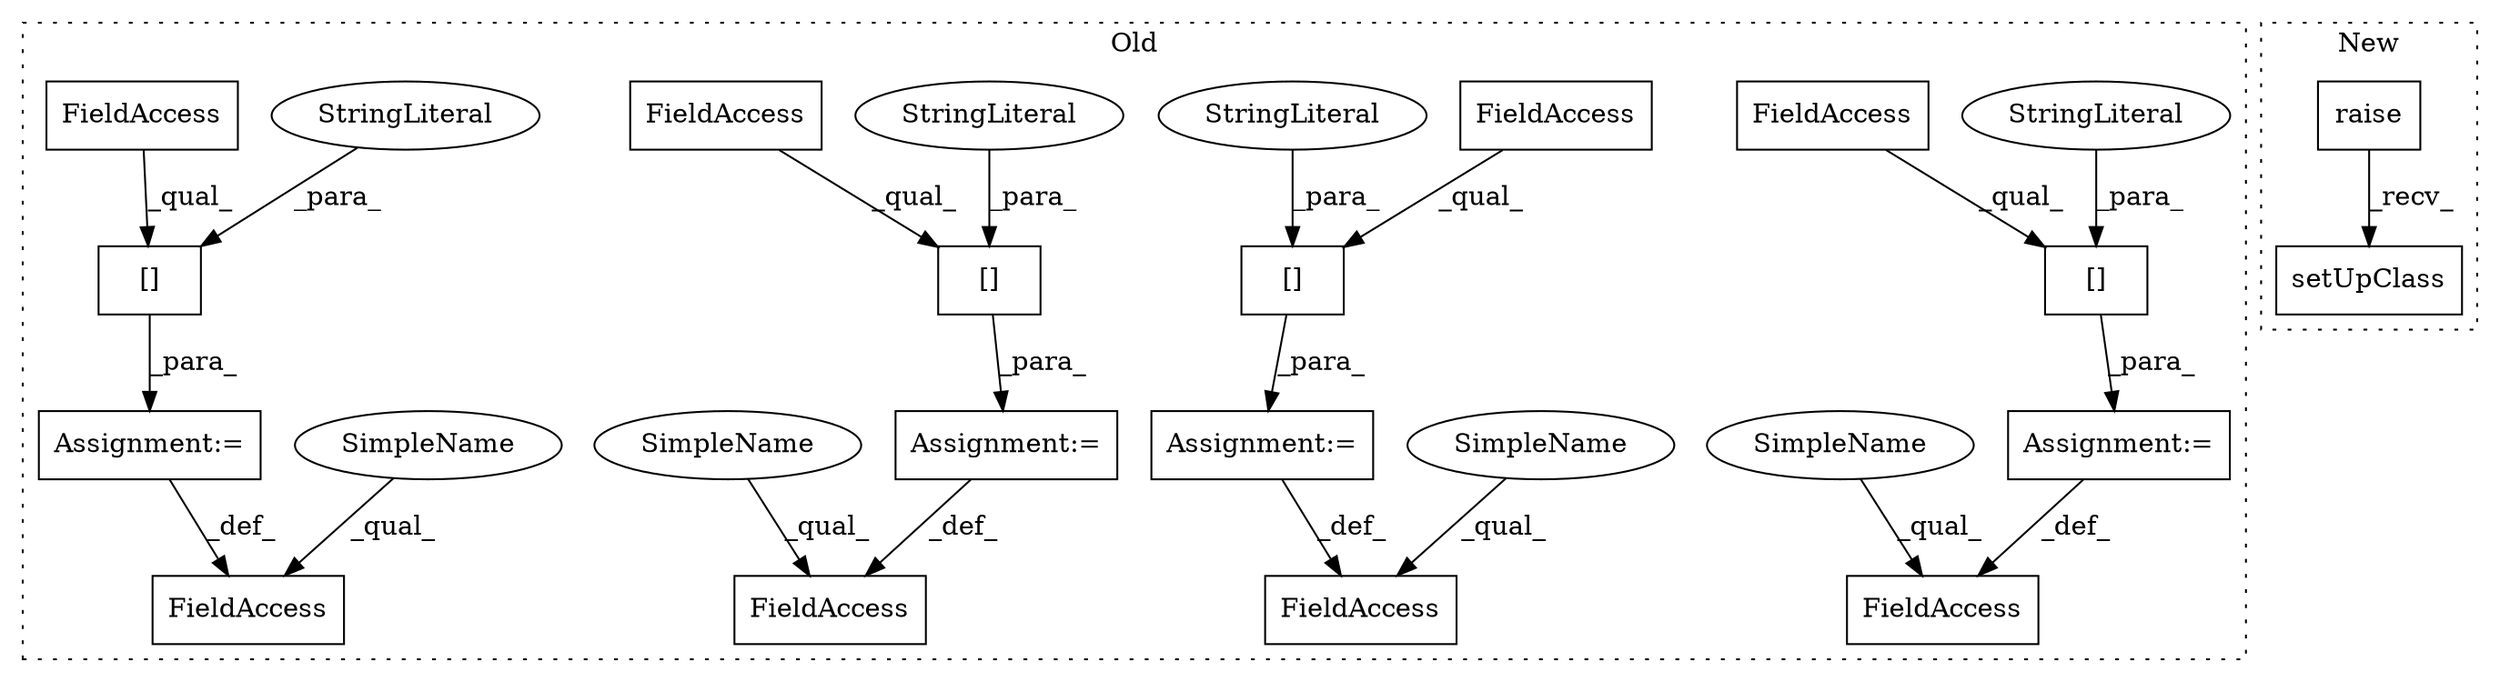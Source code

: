 digraph G {
subgraph cluster0 {
1 [label="[]" a="2" s="968,998" l="7,1" shape="box"];
4 [label="StringLiteral" a="45" s="975" l="23" shape="ellipse"];
5 [label="FieldAccess" a="22" s="968" l="6" shape="box"];
6 [label="Assignment:=" a="7" s="967" l="1" shape="box"];
7 [label="FieldAccess" a="22" s="957" l="10" shape="box"];
8 [label="FieldAccess" a="22" s="909" l="10" shape="box"];
9 [label="FieldAccess" a="22" s="858" l="11" shape="box"];
10 [label="FieldAccess" a="22" s="807" l="11" shape="box"];
11 [label="Assignment:=" a="7" s="919" l="1" shape="box"];
12 [label="[]" a="2" s="920,950" l="7,1" shape="box"];
13 [label="FieldAccess" a="22" s="920" l="6" shape="box"];
14 [label="Assignment:=" a="7" s="818" l="1" shape="box"];
15 [label="[]" a="2" s="819,851" l="8,1" shape="box"];
16 [label="FieldAccess" a="22" s="819" l="7" shape="box"];
17 [label="StringLiteral" a="45" s="927" l="23" shape="ellipse"];
18 [label="Assignment:=" a="7" s="869" l="1" shape="box"];
19 [label="[]" a="2" s="870,902" l="8,1" shape="box"];
20 [label="FieldAccess" a="22" s="870" l="7" shape="box"];
21 [label="StringLiteral" a="45" s="878" l="24" shape="ellipse"];
22 [label="StringLiteral" a="45" s="827" l="24" shape="ellipse"];
23 [label="SimpleName" a="42" s="957" l="3" shape="ellipse"];
24 [label="SimpleName" a="42" s="909" l="3" shape="ellipse"];
25 [label="SimpleName" a="42" s="807" l="3" shape="ellipse"];
26 [label="SimpleName" a="42" s="858" l="3" shape="ellipse"];
label = "Old";
style="dotted";
}
subgraph cluster1 {
2 [label="setUpClass" a="32" s="605" l="12" shape="box"];
3 [label="raise" a="32" s="597" l="7" shape="box"];
label = "New";
style="dotted";
}
1 -> 6 [label="_para_"];
3 -> 2 [label="_recv_"];
4 -> 1 [label="_para_"];
5 -> 1 [label="_qual_"];
6 -> 7 [label="_def_"];
11 -> 8 [label="_def_"];
12 -> 11 [label="_para_"];
13 -> 12 [label="_qual_"];
14 -> 10 [label="_def_"];
15 -> 14 [label="_para_"];
16 -> 15 [label="_qual_"];
17 -> 12 [label="_para_"];
18 -> 9 [label="_def_"];
19 -> 18 [label="_para_"];
20 -> 19 [label="_qual_"];
21 -> 19 [label="_para_"];
22 -> 15 [label="_para_"];
23 -> 7 [label="_qual_"];
24 -> 8 [label="_qual_"];
25 -> 10 [label="_qual_"];
26 -> 9 [label="_qual_"];
}